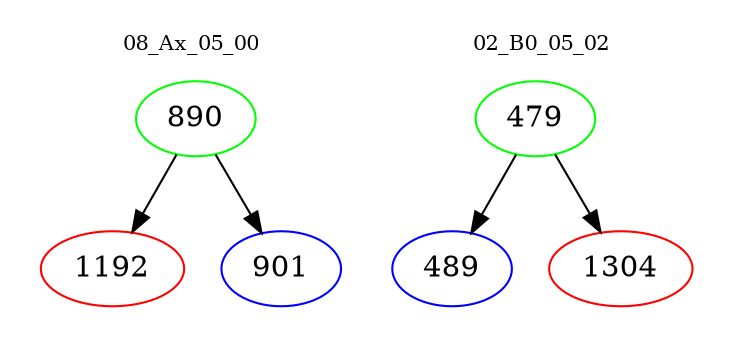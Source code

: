 digraph{
subgraph cluster_0 {
color = white
label = "08_Ax_05_00";
fontsize=10;
T0_890 [label="890", color="green"]
T0_890 -> T0_1192 [color="black"]
T0_1192 [label="1192", color="red"]
T0_890 -> T0_901 [color="black"]
T0_901 [label="901", color="blue"]
}
subgraph cluster_1 {
color = white
label = "02_B0_05_02";
fontsize=10;
T1_479 [label="479", color="green"]
T1_479 -> T1_489 [color="black"]
T1_489 [label="489", color="blue"]
T1_479 -> T1_1304 [color="black"]
T1_1304 [label="1304", color="red"]
}
}
